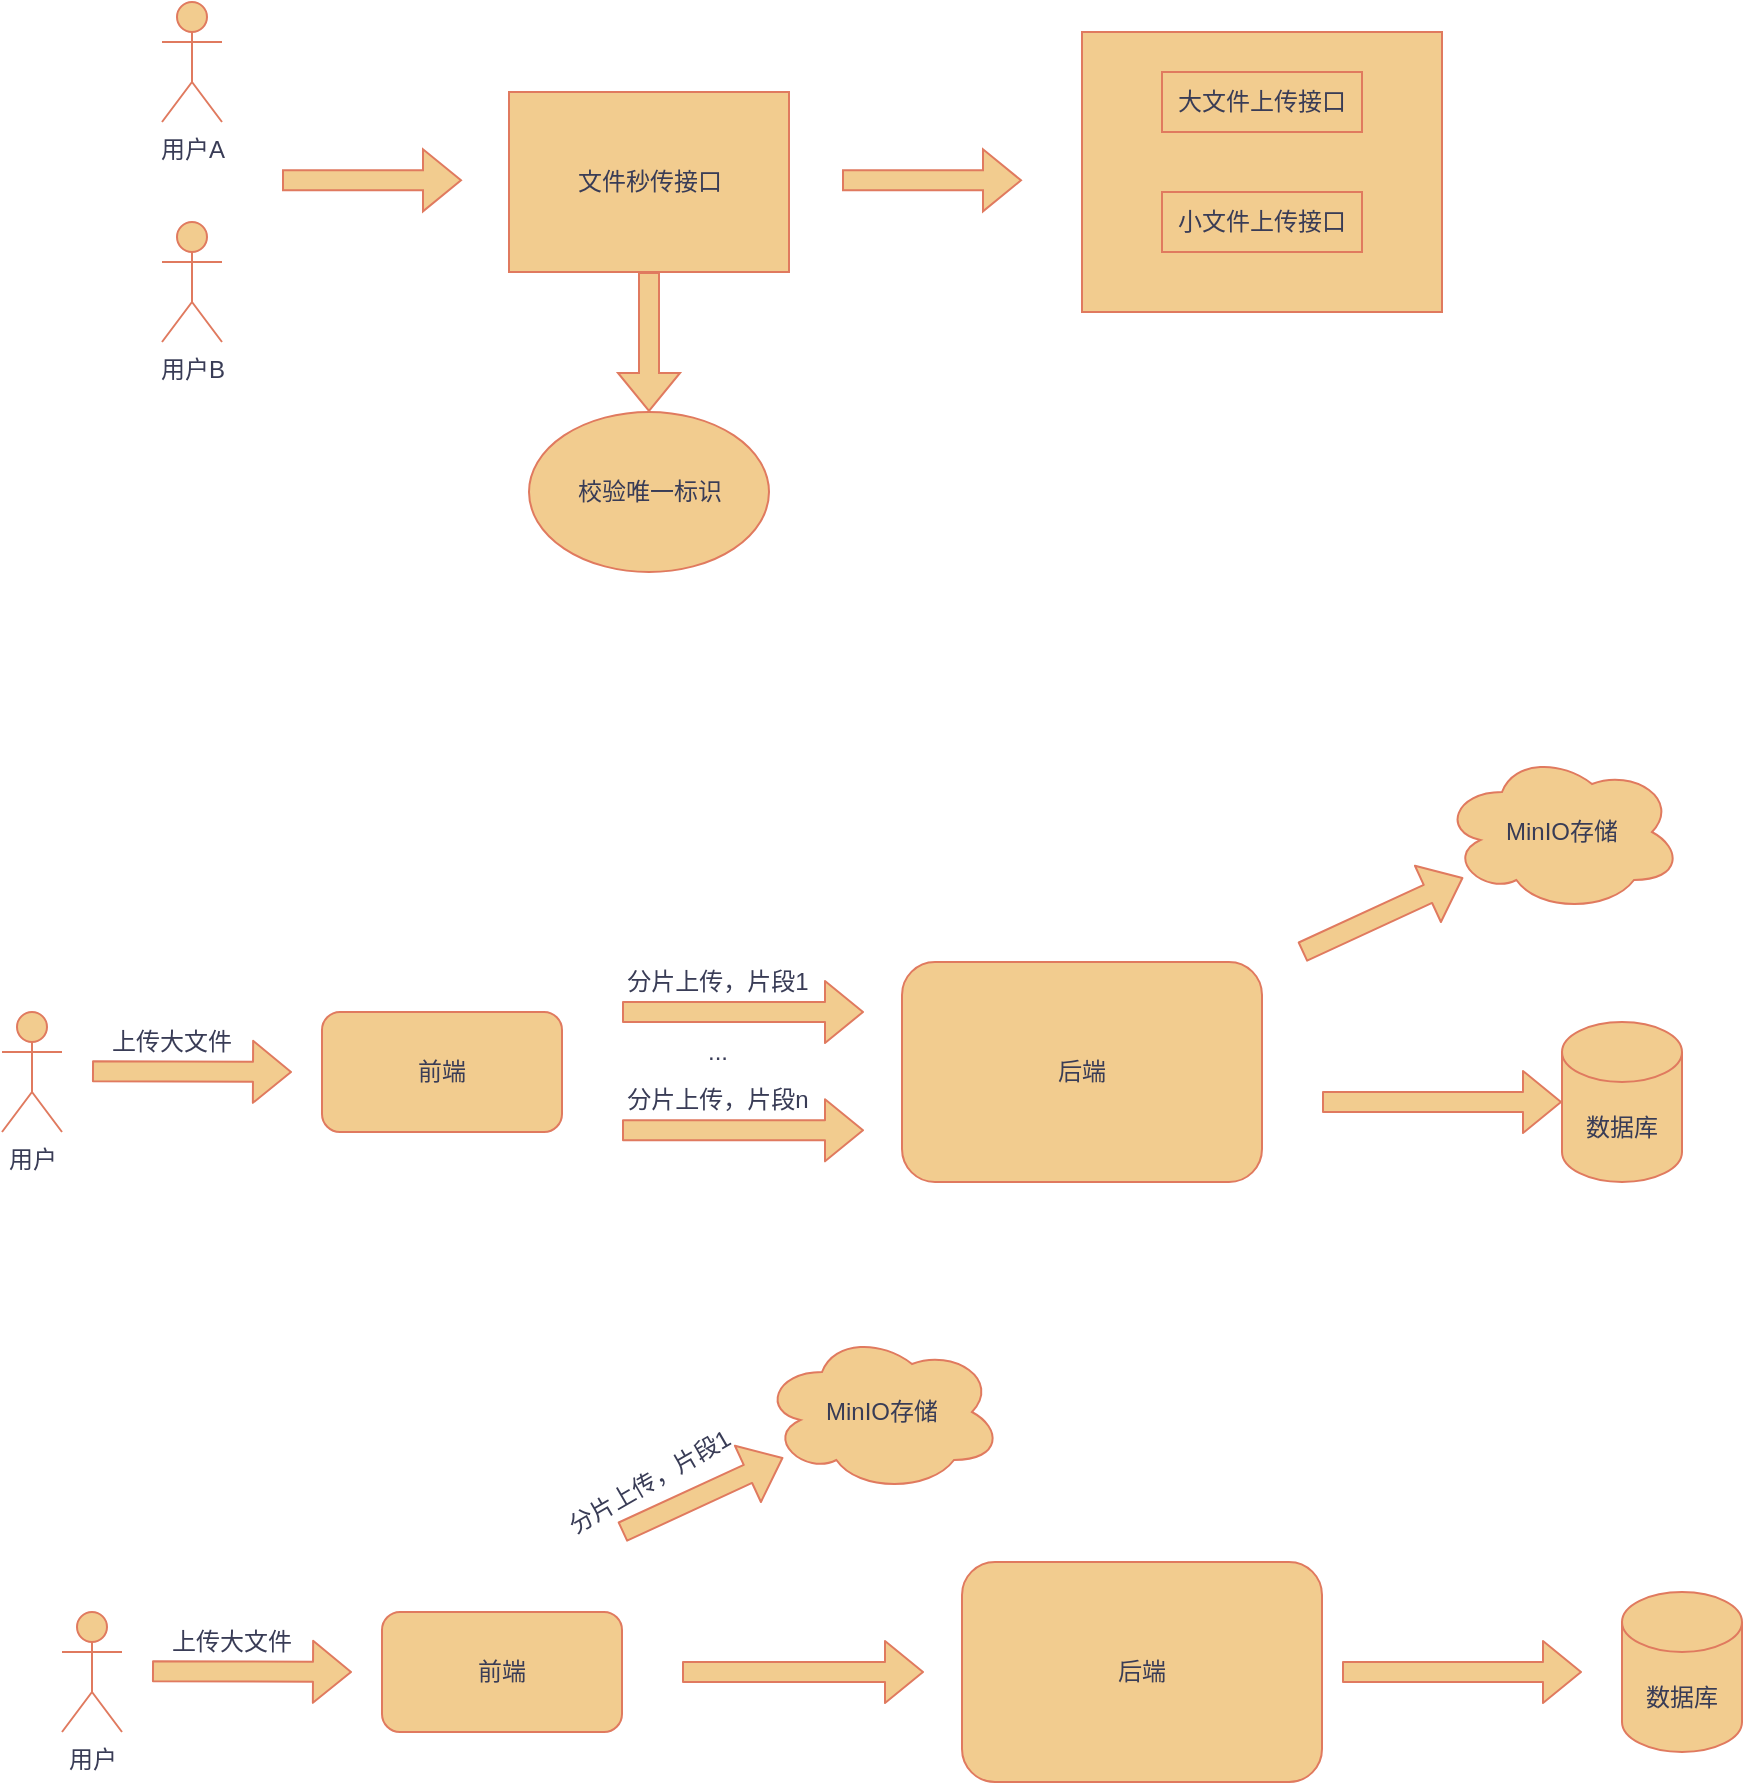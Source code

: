 <mxfile version="28.2.7">
  <diagram name="第 1 页" id="CA44LnaISONP9a9zF2-z">
    <mxGraphModel dx="1068" dy="478" grid="1" gridSize="10" guides="1" tooltips="1" connect="1" arrows="1" fold="1" page="1" pageScale="1" pageWidth="827" pageHeight="1169" math="0" shadow="0">
      <root>
        <mxCell id="0" />
        <mxCell id="1" parent="0" />
        <mxCell id="ggtGBMoF4WrmwGuXFrhK-1" value="用户A" style="shape=umlActor;verticalLabelPosition=bottom;verticalAlign=top;html=1;outlineConnect=0;labelBackgroundColor=none;fillColor=#F2CC8F;strokeColor=#E07A5F;fontColor=#393C56;rounded=0;" vertex="1" parent="1">
          <mxGeometry x="170" y="115" width="30" height="60" as="geometry" />
        </mxCell>
        <mxCell id="ggtGBMoF4WrmwGuXFrhK-3" value="用户B" style="shape=umlActor;verticalLabelPosition=bottom;verticalAlign=top;html=1;outlineConnect=0;labelBackgroundColor=none;fillColor=#F2CC8F;strokeColor=#E07A5F;fontColor=#393C56;rounded=0;" vertex="1" parent="1">
          <mxGeometry x="170" y="225" width="30" height="60" as="geometry" />
        </mxCell>
        <mxCell id="ggtGBMoF4WrmwGuXFrhK-4" value="文件秒传接口" style="rounded=0;whiteSpace=wrap;html=1;strokeColor=#E07A5F;fontColor=#393C56;fillColor=#F2CC8F;" vertex="1" parent="1">
          <mxGeometry x="343.5" y="160" width="140" height="90" as="geometry" />
        </mxCell>
        <mxCell id="ggtGBMoF4WrmwGuXFrhK-5" value="校验唯一标识" style="ellipse;whiteSpace=wrap;html=1;strokeColor=#E07A5F;fontColor=#393C56;fillColor=#F2CC8F;rounded=0;" vertex="1" parent="1">
          <mxGeometry x="353.5" y="320" width="120" height="80" as="geometry" />
        </mxCell>
        <mxCell id="ggtGBMoF4WrmwGuXFrhK-7" value="" style="shape=flexArrow;endArrow=classic;html=1;rounded=0;strokeColor=#E07A5F;fontColor=#393C56;fillColor=#F2CC8F;exitX=0.5;exitY=1;exitDx=0;exitDy=0;entryX=0.5;entryY=0;entryDx=0;entryDy=0;" edge="1" parent="1" source="ggtGBMoF4WrmwGuXFrhK-4" target="ggtGBMoF4WrmwGuXFrhK-5">
          <mxGeometry width="50" height="50" relative="1" as="geometry">
            <mxPoint x="393.5" y="320" as="sourcePoint" />
            <mxPoint x="443.5" y="270" as="targetPoint" />
          </mxGeometry>
        </mxCell>
        <mxCell id="ggtGBMoF4WrmwGuXFrhK-8" value="" style="rounded=0;whiteSpace=wrap;html=1;strokeColor=#E07A5F;fontColor=#393C56;fillColor=#F2CC8F;" vertex="1" parent="1">
          <mxGeometry x="630" y="130" width="180" height="140" as="geometry" />
        </mxCell>
        <mxCell id="ggtGBMoF4WrmwGuXFrhK-9" value="大文件上传接口" style="rounded=0;whiteSpace=wrap;html=1;strokeColor=#E07A5F;fontColor=#393C56;fillColor=#F2CC8F;" vertex="1" parent="1">
          <mxGeometry x="670" y="150" width="100" height="30" as="geometry" />
        </mxCell>
        <mxCell id="ggtGBMoF4WrmwGuXFrhK-10" value="小文件上传接口" style="rounded=0;whiteSpace=wrap;html=1;strokeColor=#E07A5F;fontColor=#393C56;fillColor=#F2CC8F;" vertex="1" parent="1">
          <mxGeometry x="670" y="210" width="100" height="30" as="geometry" />
        </mxCell>
        <mxCell id="ggtGBMoF4WrmwGuXFrhK-12" value="" style="shape=flexArrow;endArrow=classic;html=1;rounded=0;strokeColor=#E07A5F;fontColor=#393C56;fillColor=#F2CC8F;" edge="1" parent="1">
          <mxGeometry width="50" height="50" relative="1" as="geometry">
            <mxPoint x="230" y="204.17" as="sourcePoint" />
            <mxPoint x="320" y="204.17" as="targetPoint" />
          </mxGeometry>
        </mxCell>
        <mxCell id="ggtGBMoF4WrmwGuXFrhK-13" value="" style="shape=flexArrow;endArrow=classic;html=1;rounded=0;strokeColor=#E07A5F;fontColor=#393C56;fillColor=#F2CC8F;" edge="1" parent="1">
          <mxGeometry width="50" height="50" relative="1" as="geometry">
            <mxPoint x="510" y="204.17" as="sourcePoint" />
            <mxPoint x="600" y="204.17" as="targetPoint" />
          </mxGeometry>
        </mxCell>
        <mxCell id="ggtGBMoF4WrmwGuXFrhK-14" value="用户" style="shape=umlActor;verticalLabelPosition=bottom;verticalAlign=top;html=1;outlineConnect=0;strokeColor=#E07A5F;fontColor=#393C56;fillColor=#F2CC8F;" vertex="1" parent="1">
          <mxGeometry x="90" y="620" width="30" height="60" as="geometry" />
        </mxCell>
        <mxCell id="ggtGBMoF4WrmwGuXFrhK-15" value="前端" style="rounded=1;whiteSpace=wrap;html=1;strokeColor=#E07A5F;fontColor=#393C56;fillColor=#F2CC8F;" vertex="1" parent="1">
          <mxGeometry x="250" y="620" width="120" height="60" as="geometry" />
        </mxCell>
        <mxCell id="ggtGBMoF4WrmwGuXFrhK-16" value="" style="shape=flexArrow;endArrow=classic;html=1;strokeColor=#E07A5F;fontColor=#393C56;fillColor=#F2CC8F;" edge="1" parent="1">
          <mxGeometry width="50" height="50" relative="1" as="geometry">
            <mxPoint x="135" y="649.58" as="sourcePoint" />
            <mxPoint x="235" y="650" as="targetPoint" />
          </mxGeometry>
        </mxCell>
        <mxCell id="ggtGBMoF4WrmwGuXFrhK-17" value="上传大文件" style="text;html=1;whiteSpace=wrap;strokeColor=none;fillColor=none;align=center;verticalAlign=middle;rounded=0;fontColor=#393C56;" vertex="1" parent="1">
          <mxGeometry x="140" y="620" width="70" height="30" as="geometry" />
        </mxCell>
        <mxCell id="ggtGBMoF4WrmwGuXFrhK-18" value="后端" style="rounded=1;whiteSpace=wrap;html=1;strokeColor=#E07A5F;fontColor=#393C56;fillColor=#F2CC8F;" vertex="1" parent="1">
          <mxGeometry x="540" y="595" width="180" height="110" as="geometry" />
        </mxCell>
        <mxCell id="ggtGBMoF4WrmwGuXFrhK-19" value="" style="shape=flexArrow;endArrow=classic;html=1;strokeColor=#E07A5F;fontColor=#393C56;fillColor=#F2CC8F;" edge="1" parent="1">
          <mxGeometry width="50" height="50" relative="1" as="geometry">
            <mxPoint x="400" y="620" as="sourcePoint" />
            <mxPoint x="521" y="620" as="targetPoint" />
          </mxGeometry>
        </mxCell>
        <mxCell id="ggtGBMoF4WrmwGuXFrhK-22" value="分片上传，片段1" style="text;html=1;whiteSpace=wrap;strokeColor=none;fillColor=none;align=center;verticalAlign=middle;rounded=0;fontColor=#393C56;" vertex="1" parent="1">
          <mxGeometry x="400" y="590" width="96" height="30" as="geometry" />
        </mxCell>
        <mxCell id="ggtGBMoF4WrmwGuXFrhK-23" value="" style="shape=flexArrow;endArrow=classic;html=1;strokeColor=#E07A5F;fontColor=#393C56;fillColor=#F2CC8F;" edge="1" parent="1">
          <mxGeometry width="50" height="50" relative="1" as="geometry">
            <mxPoint x="400" y="679.17" as="sourcePoint" />
            <mxPoint x="521" y="679.17" as="targetPoint" />
          </mxGeometry>
        </mxCell>
        <mxCell id="ggtGBMoF4WrmwGuXFrhK-24" value="分片上传，片段n" style="text;html=1;whiteSpace=wrap;strokeColor=none;fillColor=none;align=center;verticalAlign=middle;rounded=0;fontColor=#393C56;" vertex="1" parent="1">
          <mxGeometry x="400" y="649.17" width="96" height="30" as="geometry" />
        </mxCell>
        <mxCell id="ggtGBMoF4WrmwGuXFrhK-25" value="MinIO存储" style="ellipse;shape=cloud;whiteSpace=wrap;html=1;strokeColor=#E07A5F;fontColor=#393C56;fillColor=#F2CC8F;" vertex="1" parent="1">
          <mxGeometry x="810" y="490" width="120" height="80" as="geometry" />
        </mxCell>
        <mxCell id="ggtGBMoF4WrmwGuXFrhK-26" value="数据库" style="shape=cylinder3;whiteSpace=wrap;html=1;boundedLbl=1;backgroundOutline=1;size=15;strokeColor=#E07A5F;fontColor=#393C56;fillColor=#F2CC8F;" vertex="1" parent="1">
          <mxGeometry x="870" y="625" width="60" height="80" as="geometry" />
        </mxCell>
        <mxCell id="ggtGBMoF4WrmwGuXFrhK-27" value="" style="shape=flexArrow;endArrow=classic;html=1;strokeColor=#E07A5F;fontColor=#393C56;fillColor=#F2CC8F;" edge="1" parent="1" target="ggtGBMoF4WrmwGuXFrhK-25">
          <mxGeometry width="50" height="50" relative="1" as="geometry">
            <mxPoint x="740" y="590" as="sourcePoint" />
            <mxPoint x="790" y="540" as="targetPoint" />
          </mxGeometry>
        </mxCell>
        <mxCell id="ggtGBMoF4WrmwGuXFrhK-28" value="" style="shape=flexArrow;endArrow=classic;html=1;strokeColor=#E07A5F;fontColor=#393C56;fillColor=#F2CC8F;entryX=0;entryY=0.5;entryDx=0;entryDy=0;entryPerimeter=0;" edge="1" parent="1" target="ggtGBMoF4WrmwGuXFrhK-26">
          <mxGeometry width="50" height="50" relative="1" as="geometry">
            <mxPoint x="750" y="665" as="sourcePoint" />
            <mxPoint x="800" y="679.17" as="targetPoint" />
          </mxGeometry>
        </mxCell>
        <mxCell id="ggtGBMoF4WrmwGuXFrhK-29" value="..." style="text;html=1;whiteSpace=wrap;strokeColor=none;fillColor=none;align=center;verticalAlign=middle;rounded=0;fontColor=#393C56;" vertex="1" parent="1">
          <mxGeometry x="418" y="625" width="60" height="30" as="geometry" />
        </mxCell>
        <mxCell id="ggtGBMoF4WrmwGuXFrhK-43" value="用户" style="shape=umlActor;verticalLabelPosition=bottom;verticalAlign=top;html=1;outlineConnect=0;strokeColor=#E07A5F;fontColor=#393C56;fillColor=#F2CC8F;" vertex="1" parent="1">
          <mxGeometry x="120" y="920" width="30" height="60" as="geometry" />
        </mxCell>
        <mxCell id="ggtGBMoF4WrmwGuXFrhK-44" value="前端" style="rounded=1;whiteSpace=wrap;html=1;strokeColor=#E07A5F;fontColor=#393C56;fillColor=#F2CC8F;" vertex="1" parent="1">
          <mxGeometry x="280" y="920" width="120" height="60" as="geometry" />
        </mxCell>
        <mxCell id="ggtGBMoF4WrmwGuXFrhK-45" value="" style="shape=flexArrow;endArrow=classic;html=1;strokeColor=#E07A5F;fontColor=#393C56;fillColor=#F2CC8F;" edge="1" parent="1">
          <mxGeometry width="50" height="50" relative="1" as="geometry">
            <mxPoint x="165" y="949.58" as="sourcePoint" />
            <mxPoint x="265" y="950" as="targetPoint" />
          </mxGeometry>
        </mxCell>
        <mxCell id="ggtGBMoF4WrmwGuXFrhK-46" value="上传大文件" style="text;html=1;whiteSpace=wrap;strokeColor=none;fillColor=none;align=center;verticalAlign=middle;rounded=0;fontColor=#393C56;" vertex="1" parent="1">
          <mxGeometry x="170" y="920" width="70" height="30" as="geometry" />
        </mxCell>
        <mxCell id="ggtGBMoF4WrmwGuXFrhK-47" value="后端" style="rounded=1;whiteSpace=wrap;html=1;strokeColor=#E07A5F;fontColor=#393C56;fillColor=#F2CC8F;" vertex="1" parent="1">
          <mxGeometry x="570" y="895" width="180" height="110" as="geometry" />
        </mxCell>
        <mxCell id="ggtGBMoF4WrmwGuXFrhK-48" value="" style="shape=flexArrow;endArrow=classic;html=1;strokeColor=#E07A5F;fontColor=#393C56;fillColor=#F2CC8F;" edge="1" parent="1">
          <mxGeometry width="50" height="50" relative="1" as="geometry">
            <mxPoint x="430" y="950" as="sourcePoint" />
            <mxPoint x="551" y="950" as="targetPoint" />
          </mxGeometry>
        </mxCell>
        <mxCell id="ggtGBMoF4WrmwGuXFrhK-52" value="MinIO存储" style="ellipse;shape=cloud;whiteSpace=wrap;html=1;strokeColor=#E07A5F;fontColor=#393C56;fillColor=#F2CC8F;" vertex="1" parent="1">
          <mxGeometry x="470" y="780" width="120" height="80" as="geometry" />
        </mxCell>
        <mxCell id="ggtGBMoF4WrmwGuXFrhK-53" value="数据库" style="shape=cylinder3;whiteSpace=wrap;html=1;boundedLbl=1;backgroundOutline=1;size=15;strokeColor=#E07A5F;fontColor=#393C56;fillColor=#F2CC8F;" vertex="1" parent="1">
          <mxGeometry x="900" y="910" width="60" height="80" as="geometry" />
        </mxCell>
        <mxCell id="ggtGBMoF4WrmwGuXFrhK-54" value="" style="shape=flexArrow;endArrow=classic;html=1;strokeColor=#E07A5F;fontColor=#393C56;fillColor=#F2CC8F;" edge="1" parent="1" target="ggtGBMoF4WrmwGuXFrhK-52">
          <mxGeometry width="50" height="50" relative="1" as="geometry">
            <mxPoint x="400" y="880" as="sourcePoint" />
            <mxPoint x="450" y="830" as="targetPoint" />
          </mxGeometry>
        </mxCell>
        <mxCell id="ggtGBMoF4WrmwGuXFrhK-55" value="" style="shape=flexArrow;endArrow=classic;html=1;strokeColor=#E07A5F;fontColor=#393C56;fillColor=#F2CC8F;entryX=0;entryY=0.5;entryDx=0;entryDy=0;entryPerimeter=0;" edge="1" parent="1">
          <mxGeometry width="50" height="50" relative="1" as="geometry">
            <mxPoint x="760" y="950" as="sourcePoint" />
            <mxPoint x="880" y="950" as="targetPoint" />
          </mxGeometry>
        </mxCell>
        <mxCell id="ggtGBMoF4WrmwGuXFrhK-57" value="分片上传，片段1" style="text;html=1;whiteSpace=wrap;strokeColor=none;fillColor=none;align=center;verticalAlign=middle;rounded=0;fontColor=#393C56;rotation=-30;" vertex="1" parent="1">
          <mxGeometry x="366" y="840" width="96" height="30" as="geometry" />
        </mxCell>
      </root>
    </mxGraphModel>
  </diagram>
</mxfile>
